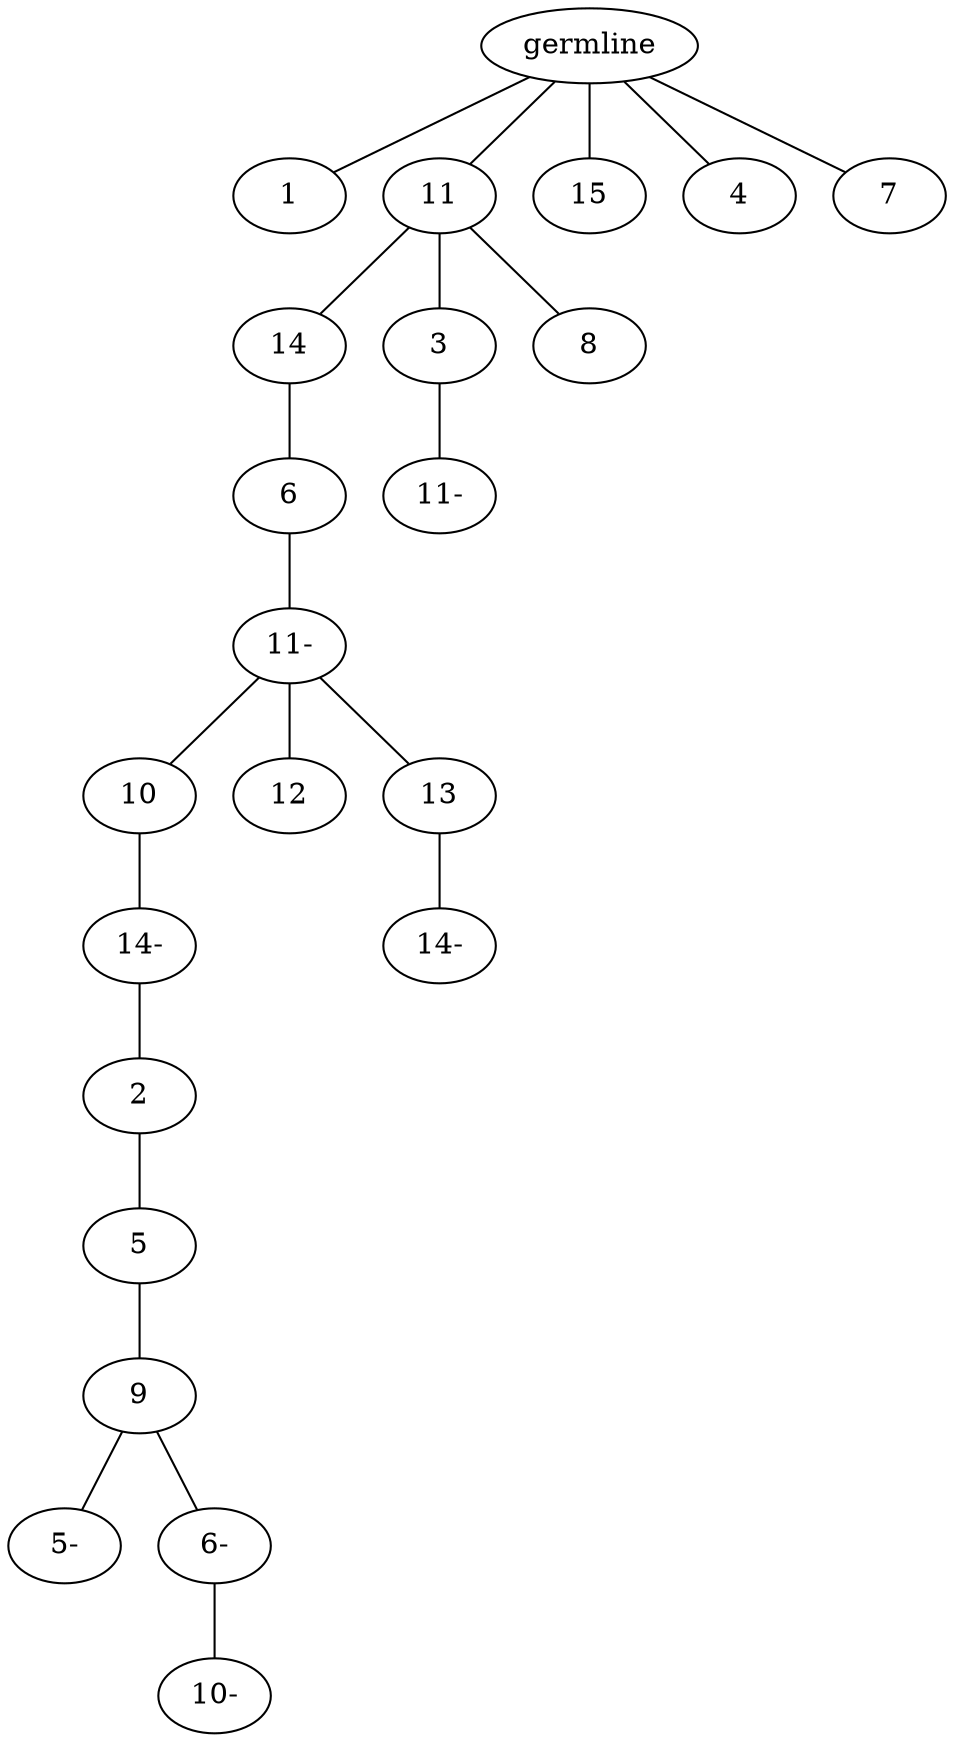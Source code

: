 graph tree {
    "140161879783792" [label="germline"];
    "140161880056208" [label="1"];
    "140161880058080" [label="11"];
    "140161880059472" [label="14"];
    "140161880056160" [label="6"];
    "140161880057552" [label="11-"];
    "140161880026080" [label="10"];
    "140161880023296" [label="14-"];
    "140161880024016" [label="2"];
    "140161880023200" [label="5"];
    "140161880025072" [label="9"];
    "140161880025792" [label="5-"];
    "140161880025024" [label="6-"];
    "140161880056928" [label="10-"];
    "140161880024496" [label="12"];
    "140161880025552" [label="13"];
    "140161880025696" [label="14-"];
    "140161880059712" [label="3"];
    "140161880058032" [label="11-"];
    "140161880059520" [label="8"];
    "140161880058128" [label="15"];
    "140161880057024" [label="4"];
    "140161880057648" [label="7"];
    "140161879783792" -- "140161880056208";
    "140161879783792" -- "140161880058080";
    "140161879783792" -- "140161880058128";
    "140161879783792" -- "140161880057024";
    "140161879783792" -- "140161880057648";
    "140161880058080" -- "140161880059472";
    "140161880058080" -- "140161880059712";
    "140161880058080" -- "140161880059520";
    "140161880059472" -- "140161880056160";
    "140161880056160" -- "140161880057552";
    "140161880057552" -- "140161880026080";
    "140161880057552" -- "140161880024496";
    "140161880057552" -- "140161880025552";
    "140161880026080" -- "140161880023296";
    "140161880023296" -- "140161880024016";
    "140161880024016" -- "140161880023200";
    "140161880023200" -- "140161880025072";
    "140161880025072" -- "140161880025792";
    "140161880025072" -- "140161880025024";
    "140161880025024" -- "140161880056928";
    "140161880025552" -- "140161880025696";
    "140161880059712" -- "140161880058032";
}
